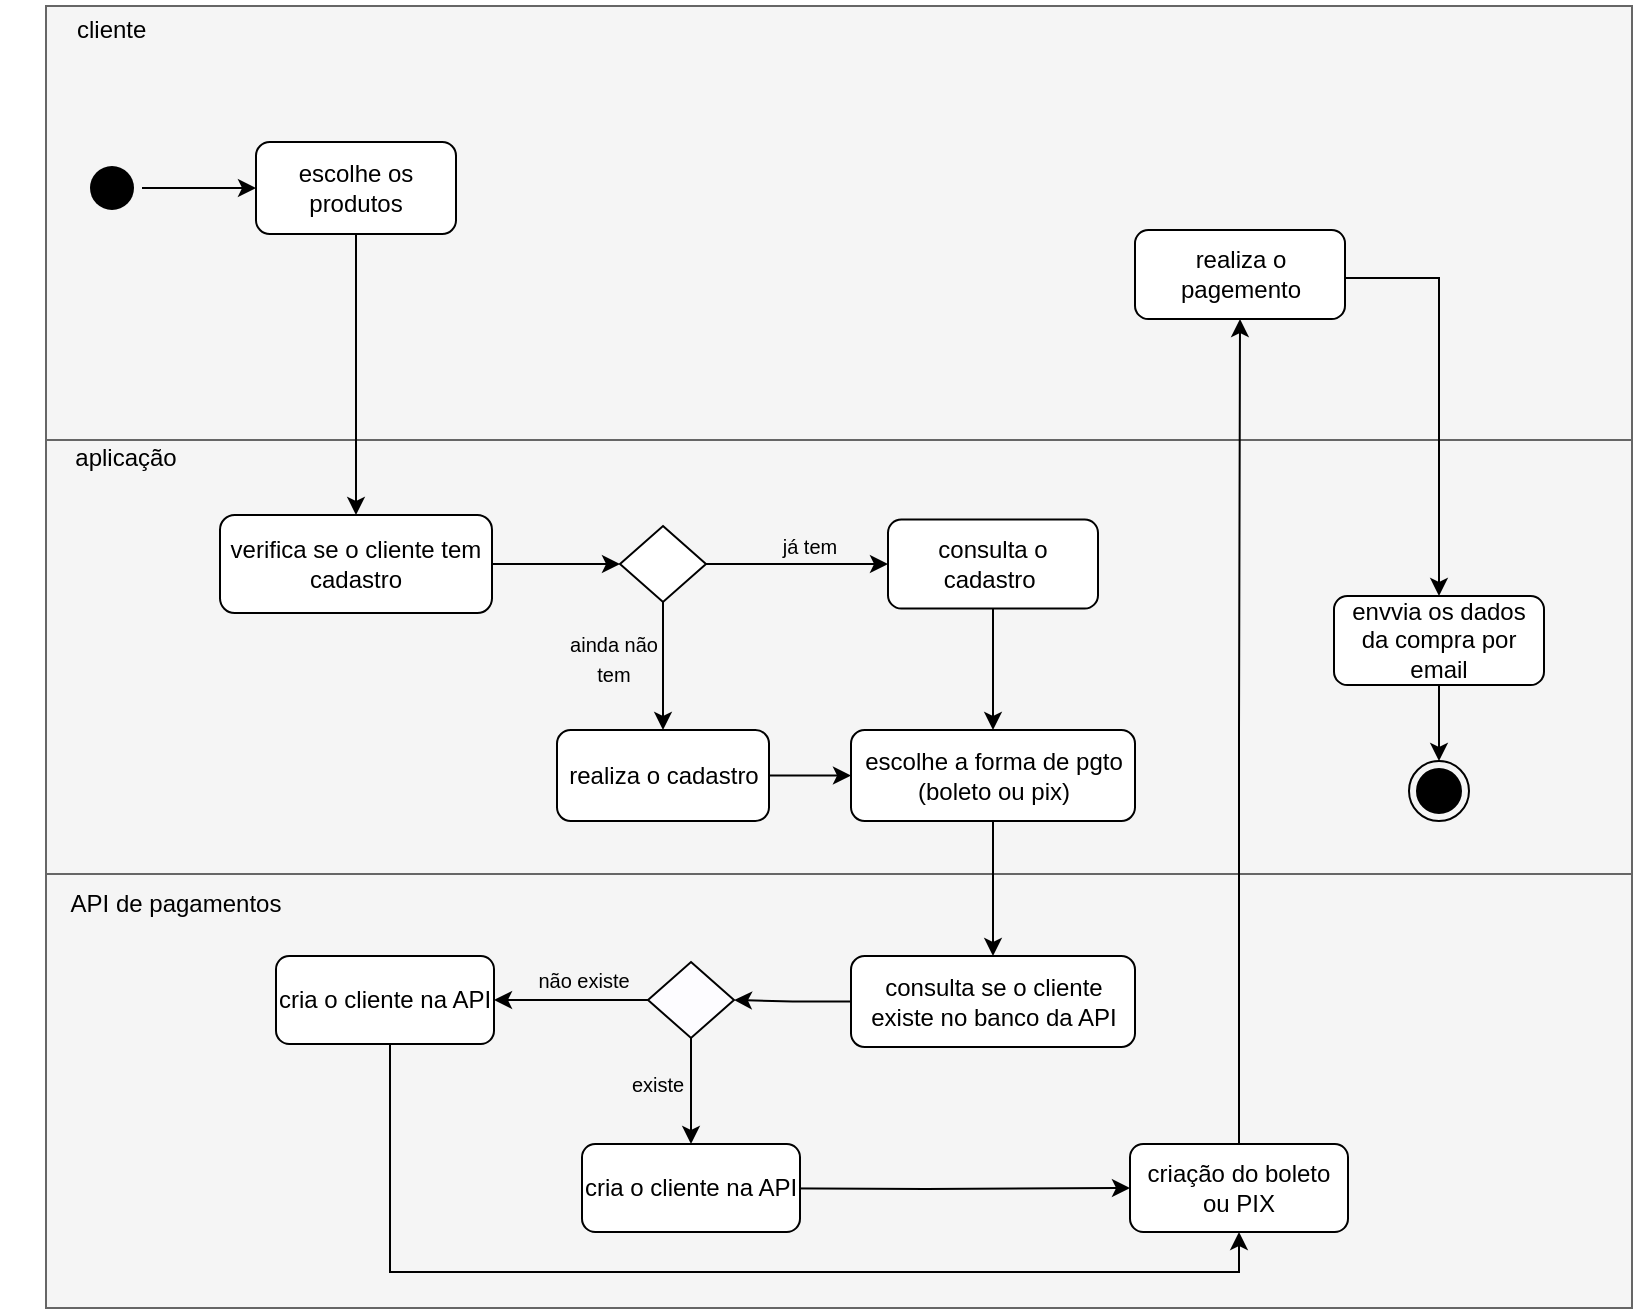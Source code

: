 <mxfile version="22.1.16" type="device">
  <diagram name="Page-1" id="0783ab3e-0a74-02c8-0abd-f7b4e66b4bec">
    <mxGraphModel dx="1259" dy="809" grid="0" gridSize="10" guides="1" tooltips="1" connect="1" arrows="1" fold="1" page="1" pageScale="1" pageWidth="850" pageHeight="1100" background="none" math="0" shadow="0">
      <root>
        <mxCell id="0" />
        <mxCell id="1" parent="0" />
        <mxCell id="ExgkvqmmtmAxwdIGnmoG-92" value="" style="rounded=0;whiteSpace=wrap;html=1;fillColor=#f5f5f5;strokeColor=#666666;movable=1;resizable=1;rotatable=1;deletable=1;editable=1;locked=0;connectable=1;fontColor=#333333;" vertex="1" parent="1">
          <mxGeometry x="38" y="468" width="793" height="217" as="geometry" />
        </mxCell>
        <mxCell id="ExgkvqmmtmAxwdIGnmoG-27" value="" style="rounded=0;whiteSpace=wrap;html=1;fillColor=#f5f5f5;fontColor=#333333;strokeColor=#666666;" vertex="1" parent="1">
          <mxGeometry x="38" y="34" width="793" height="217" as="geometry" />
        </mxCell>
        <mxCell id="ExgkvqmmtmAxwdIGnmoG-29" value="" style="rounded=0;whiteSpace=wrap;html=1;fillColor=#f5f5f5;strokeColor=#666666;movable=1;resizable=1;rotatable=1;deletable=1;editable=1;locked=0;connectable=1;fontColor=#333333;" vertex="1" parent="1">
          <mxGeometry x="38" y="251" width="793" height="217" as="geometry" />
        </mxCell>
        <mxCell id="ExgkvqmmtmAxwdIGnmoG-33" style="edgeStyle=orthogonalEdgeStyle;rounded=0;orthogonalLoop=1;jettySize=auto;html=1;entryX=0;entryY=0.5;entryDx=0;entryDy=0;" edge="1" parent="1" source="ExgkvqmmtmAxwdIGnmoG-6" target="ExgkvqmmtmAxwdIGnmoG-8">
          <mxGeometry relative="1" as="geometry">
            <mxPoint x="304.312" y="313.0" as="targetPoint" />
          </mxGeometry>
        </mxCell>
        <mxCell id="ExgkvqmmtmAxwdIGnmoG-6" value="verifica se o cliente tem cadastro" style="rounded=1;whiteSpace=wrap;html=1;" vertex="1" parent="1">
          <mxGeometry x="125" y="288.5" width="136" height="49" as="geometry" />
        </mxCell>
        <mxCell id="ExgkvqmmtmAxwdIGnmoG-12" value="realiza o cadastro" style="rounded=1;whiteSpace=wrap;html=1;" vertex="1" parent="1">
          <mxGeometry x="293.5" y="396" width="106" height="45.5" as="geometry" />
        </mxCell>
        <mxCell id="ExgkvqmmtmAxwdIGnmoG-34" style="edgeStyle=orthogonalEdgeStyle;rounded=0;orthogonalLoop=1;jettySize=auto;html=1;entryX=0.5;entryY=0;entryDx=0;entryDy=0;" edge="1" parent="1" source="ExgkvqmmtmAxwdIGnmoG-8" target="ExgkvqmmtmAxwdIGnmoG-12">
          <mxGeometry relative="1" as="geometry" />
        </mxCell>
        <mxCell id="ExgkvqmmtmAxwdIGnmoG-37" style="edgeStyle=orthogonalEdgeStyle;rounded=0;orthogonalLoop=1;jettySize=auto;html=1;entryX=0;entryY=0.5;entryDx=0;entryDy=0;" edge="1" parent="1" source="ExgkvqmmtmAxwdIGnmoG-8" target="ExgkvqmmtmAxwdIGnmoG-19">
          <mxGeometry relative="1" as="geometry" />
        </mxCell>
        <mxCell id="ExgkvqmmtmAxwdIGnmoG-8" value="" style="rhombus;whiteSpace=wrap;html=1;" vertex="1" parent="1">
          <mxGeometry x="325" y="294" width="43" height="38" as="geometry" />
        </mxCell>
        <mxCell id="ExgkvqmmtmAxwdIGnmoG-3" value="escolhe os produtos" style="rounded=1;whiteSpace=wrap;html=1;" vertex="1" parent="1">
          <mxGeometry x="143" y="102" width="100" height="46" as="geometry" />
        </mxCell>
        <mxCell id="ExgkvqmmtmAxwdIGnmoG-9" value="" style="edgeStyle=orthogonalEdgeStyle;rounded=0;orthogonalLoop=1;jettySize=auto;html=1;" edge="1" parent="1" source="ExgkvqmmtmAxwdIGnmoG-3" target="ExgkvqmmtmAxwdIGnmoG-6">
          <mxGeometry relative="1" as="geometry" />
        </mxCell>
        <mxCell id="ExgkvqmmtmAxwdIGnmoG-28" value="cliente&amp;nbsp;" style="text;html=1;strokeColor=none;fillColor=none;align=center;verticalAlign=middle;whiteSpace=wrap;rounded=0;" vertex="1" parent="1">
          <mxGeometry x="15" y="31" width="115" height="30" as="geometry" />
        </mxCell>
        <mxCell id="ExgkvqmmtmAxwdIGnmoG-30" value="aplicação" style="text;html=1;strokeColor=none;fillColor=none;align=center;verticalAlign=middle;whiteSpace=wrap;rounded=0;" vertex="1" parent="1">
          <mxGeometry x="48" y="245" width="60" height="30" as="geometry" />
        </mxCell>
        <mxCell id="ExgkvqmmtmAxwdIGnmoG-1" value="" style="ellipse;html=1;shape=endState;fillColor=#000000;strokeColor=none;" vertex="1" parent="1">
          <mxGeometry x="56" y="110" width="30" height="30" as="geometry" />
        </mxCell>
        <mxCell id="ExgkvqmmtmAxwdIGnmoG-2" value="" style="endArrow=classic;html=1;rounded=0;exitX=1;exitY=0.5;exitDx=0;exitDy=0;" edge="1" parent="1" source="ExgkvqmmtmAxwdIGnmoG-1">
          <mxGeometry width="50" height="50" relative="1" as="geometry">
            <mxPoint x="290" y="269" as="sourcePoint" />
            <mxPoint x="143" y="125" as="targetPoint" />
          </mxGeometry>
        </mxCell>
        <mxCell id="ExgkvqmmtmAxwdIGnmoG-39" style="edgeStyle=orthogonalEdgeStyle;rounded=0;orthogonalLoop=1;jettySize=auto;html=1;entryX=0.5;entryY=0;entryDx=0;entryDy=0;" edge="1" parent="1" source="ExgkvqmmtmAxwdIGnmoG-19" target="ExgkvqmmtmAxwdIGnmoG-36">
          <mxGeometry relative="1" as="geometry" />
        </mxCell>
        <mxCell id="ExgkvqmmtmAxwdIGnmoG-19" value="consulta o cadastro&amp;nbsp;" style="rounded=1;whiteSpace=wrap;html=1;" vertex="1" parent="1">
          <mxGeometry x="459" y="290.75" width="105" height="44.5" as="geometry" />
        </mxCell>
        <mxCell id="ExgkvqmmtmAxwdIGnmoG-21" value="&lt;font style=&quot;font-size: 10px;&quot;&gt;já tem&lt;/font&gt;" style="text;html=1;strokeColor=none;fillColor=none;align=center;verticalAlign=middle;whiteSpace=wrap;rounded=0;" vertex="1" parent="1">
          <mxGeometry x="390" y="288.5" width="60" height="30" as="geometry" />
        </mxCell>
        <mxCell id="ExgkvqmmtmAxwdIGnmoG-11" value="&lt;font style=&quot;font-size: 10px;&quot;&gt;ainda não tem&lt;/font&gt;" style="text;html=1;strokeColor=none;fillColor=none;align=center;verticalAlign=middle;whiteSpace=wrap;rounded=0;" vertex="1" parent="1">
          <mxGeometry x="297" y="345.5" width="50" height="28" as="geometry" />
        </mxCell>
        <mxCell id="ExgkvqmmtmAxwdIGnmoG-36" value="escolhe a forma de pgto (boleto ou pix)" style="rounded=1;whiteSpace=wrap;html=1;" vertex="1" parent="1">
          <mxGeometry x="440.5" y="396" width="142" height="45.5" as="geometry" />
        </mxCell>
        <mxCell id="ExgkvqmmtmAxwdIGnmoG-84" value="API de pagamentos" style="text;html=1;strokeColor=none;fillColor=none;align=center;verticalAlign=middle;whiteSpace=wrap;rounded=0;" vertex="1" parent="1">
          <mxGeometry x="41" y="468" width="124" height="30" as="geometry" />
        </mxCell>
        <mxCell id="ExgkvqmmtmAxwdIGnmoG-91" value="" style="endArrow=classic;html=1;rounded=0;exitX=0.5;exitY=1;exitDx=0;exitDy=0;entryX=0.5;entryY=0;entryDx=0;entryDy=0;" edge="1" parent="1" source="ExgkvqmmtmAxwdIGnmoG-36" target="ExgkvqmmtmAxwdIGnmoG-93">
          <mxGeometry width="50" height="50" relative="1" as="geometry">
            <mxPoint x="454" y="557" as="sourcePoint" />
            <mxPoint x="554" y="540" as="targetPoint" />
          </mxGeometry>
        </mxCell>
        <mxCell id="ExgkvqmmtmAxwdIGnmoG-127" style="edgeStyle=orthogonalEdgeStyle;rounded=0;orthogonalLoop=1;jettySize=auto;html=1;entryX=1;entryY=0.5;entryDx=0;entryDy=0;" edge="1" parent="1" source="ExgkvqmmtmAxwdIGnmoG-93" target="ExgkvqmmtmAxwdIGnmoG-98">
          <mxGeometry relative="1" as="geometry" />
        </mxCell>
        <mxCell id="ExgkvqmmtmAxwdIGnmoG-93" value="consulta se o cliente existe no banco da API" style="rounded=1;whiteSpace=wrap;html=1;" vertex="1" parent="1">
          <mxGeometry x="440.5" y="509" width="142" height="45.5" as="geometry" />
        </mxCell>
        <mxCell id="ExgkvqmmtmAxwdIGnmoG-131" style="edgeStyle=orthogonalEdgeStyle;rounded=0;orthogonalLoop=1;jettySize=auto;html=1;entryX=1;entryY=0.5;entryDx=0;entryDy=0;" edge="1" parent="1" source="ExgkvqmmtmAxwdIGnmoG-98" target="ExgkvqmmtmAxwdIGnmoG-124">
          <mxGeometry relative="1" as="geometry" />
        </mxCell>
        <mxCell id="ExgkvqmmtmAxwdIGnmoG-135" style="edgeStyle=orthogonalEdgeStyle;rounded=0;orthogonalLoop=1;jettySize=auto;html=1;entryX=0.5;entryY=0;entryDx=0;entryDy=0;" edge="1" parent="1" source="ExgkvqmmtmAxwdIGnmoG-98" target="ExgkvqmmtmAxwdIGnmoG-134">
          <mxGeometry relative="1" as="geometry" />
        </mxCell>
        <mxCell id="ExgkvqmmtmAxwdIGnmoG-98" value="" style="rhombus;whiteSpace=wrap;html=1;fillColor=#FDFCFF;strokeColor=#000000;" vertex="1" parent="1">
          <mxGeometry x="339" y="512" width="43" height="38" as="geometry" />
        </mxCell>
        <mxCell id="ExgkvqmmtmAxwdIGnmoG-100" value="" style="endArrow=classic;html=1;rounded=0;entryX=0;entryY=0.5;entryDx=0;entryDy=0;exitX=1;exitY=0.5;exitDx=0;exitDy=0;" edge="1" parent="1" source="ExgkvqmmtmAxwdIGnmoG-12" target="ExgkvqmmtmAxwdIGnmoG-36">
          <mxGeometry width="50" height="50" relative="1" as="geometry">
            <mxPoint x="346" y="458" as="sourcePoint" />
            <mxPoint x="396" y="408" as="targetPoint" />
          </mxGeometry>
        </mxCell>
        <mxCell id="ExgkvqmmtmAxwdIGnmoG-143" style="edgeStyle=orthogonalEdgeStyle;rounded=0;orthogonalLoop=1;jettySize=auto;html=1;entryX=0.5;entryY=1;entryDx=0;entryDy=0;" edge="1" parent="1" target="ExgkvqmmtmAxwdIGnmoG-136">
          <mxGeometry relative="1" as="geometry">
            <mxPoint x="172" y="553" as="sourcePoint" />
            <Array as="points">
              <mxPoint x="210" y="553" />
              <mxPoint x="210" y="667" />
              <mxPoint x="635" y="667" />
            </Array>
          </mxGeometry>
        </mxCell>
        <mxCell id="ExgkvqmmtmAxwdIGnmoG-124" value="cria o cliente na API" style="rounded=1;whiteSpace=wrap;html=1;" vertex="1" parent="1">
          <mxGeometry x="153" y="509" width="109" height="44" as="geometry" />
        </mxCell>
        <mxCell id="ExgkvqmmtmAxwdIGnmoG-132" value="&lt;font style=&quot;font-size: 10px;&quot;&gt;não existe&lt;/font&gt;" style="text;html=1;strokeColor=none;fillColor=none;align=center;verticalAlign=middle;whiteSpace=wrap;rounded=0;" vertex="1" parent="1">
          <mxGeometry x="282" y="507" width="50" height="28" as="geometry" />
        </mxCell>
        <mxCell id="ExgkvqmmtmAxwdIGnmoG-133" value="&lt;font style=&quot;font-size: 10px;&quot;&gt;existe&lt;/font&gt;" style="text;html=1;strokeColor=none;fillColor=none;align=center;verticalAlign=middle;whiteSpace=wrap;rounded=0;" vertex="1" parent="1">
          <mxGeometry x="314" y="558" width="60" height="30" as="geometry" />
        </mxCell>
        <mxCell id="ExgkvqmmtmAxwdIGnmoG-137" style="edgeStyle=orthogonalEdgeStyle;rounded=0;orthogonalLoop=1;jettySize=auto;html=1;entryX=0;entryY=0.5;entryDx=0;entryDy=0;" edge="1" parent="1" target="ExgkvqmmtmAxwdIGnmoG-136">
          <mxGeometry relative="1" as="geometry">
            <mxPoint x="375.0" y="625" as="sourcePoint" />
          </mxGeometry>
        </mxCell>
        <mxCell id="ExgkvqmmtmAxwdIGnmoG-134" value="cria o cliente na API" style="rounded=1;whiteSpace=wrap;html=1;" vertex="1" parent="1">
          <mxGeometry x="306" y="603" width="109" height="44" as="geometry" />
        </mxCell>
        <mxCell id="ExgkvqmmtmAxwdIGnmoG-146" style="edgeStyle=orthogonalEdgeStyle;rounded=0;orthogonalLoop=1;jettySize=auto;html=1;entryX=0.5;entryY=1;entryDx=0;entryDy=0;" edge="1" parent="1" source="ExgkvqmmtmAxwdIGnmoG-136" target="ExgkvqmmtmAxwdIGnmoG-145">
          <mxGeometry relative="1" as="geometry" />
        </mxCell>
        <mxCell id="ExgkvqmmtmAxwdIGnmoG-136" value="criação do boleto ou PIX" style="rounded=1;whiteSpace=wrap;html=1;" vertex="1" parent="1">
          <mxGeometry x="580" y="603" width="109" height="44" as="geometry" />
        </mxCell>
        <mxCell id="ExgkvqmmtmAxwdIGnmoG-149" style="edgeStyle=orthogonalEdgeStyle;rounded=0;orthogonalLoop=1;jettySize=auto;html=1;entryX=0.5;entryY=0;entryDx=0;entryDy=0;" edge="1" parent="1" source="ExgkvqmmtmAxwdIGnmoG-145" target="ExgkvqmmtmAxwdIGnmoG-148">
          <mxGeometry relative="1" as="geometry">
            <Array as="points">
              <mxPoint x="735" y="170" />
            </Array>
          </mxGeometry>
        </mxCell>
        <mxCell id="ExgkvqmmtmAxwdIGnmoG-145" value="realiza o pagemento" style="rounded=1;whiteSpace=wrap;html=1;" vertex="1" parent="1">
          <mxGeometry x="582.5" y="146" width="105" height="44.5" as="geometry" />
        </mxCell>
        <mxCell id="ExgkvqmmtmAxwdIGnmoG-152" style="edgeStyle=orthogonalEdgeStyle;rounded=0;orthogonalLoop=1;jettySize=auto;html=1;" edge="1" parent="1" source="ExgkvqmmtmAxwdIGnmoG-148" target="ExgkvqmmtmAxwdIGnmoG-151">
          <mxGeometry relative="1" as="geometry" />
        </mxCell>
        <mxCell id="ExgkvqmmtmAxwdIGnmoG-148" value="envvia os dados da compra por email" style="rounded=1;whiteSpace=wrap;html=1;" vertex="1" parent="1">
          <mxGeometry x="682" y="329" width="105" height="44.5" as="geometry" />
        </mxCell>
        <mxCell id="ExgkvqmmtmAxwdIGnmoG-151" value="" style="ellipse;html=1;shape=endState;fillColor=#000000;strokeColor=default;" vertex="1" parent="1">
          <mxGeometry x="719.5" y="411.5" width="30" height="30" as="geometry" />
        </mxCell>
      </root>
    </mxGraphModel>
  </diagram>
</mxfile>
